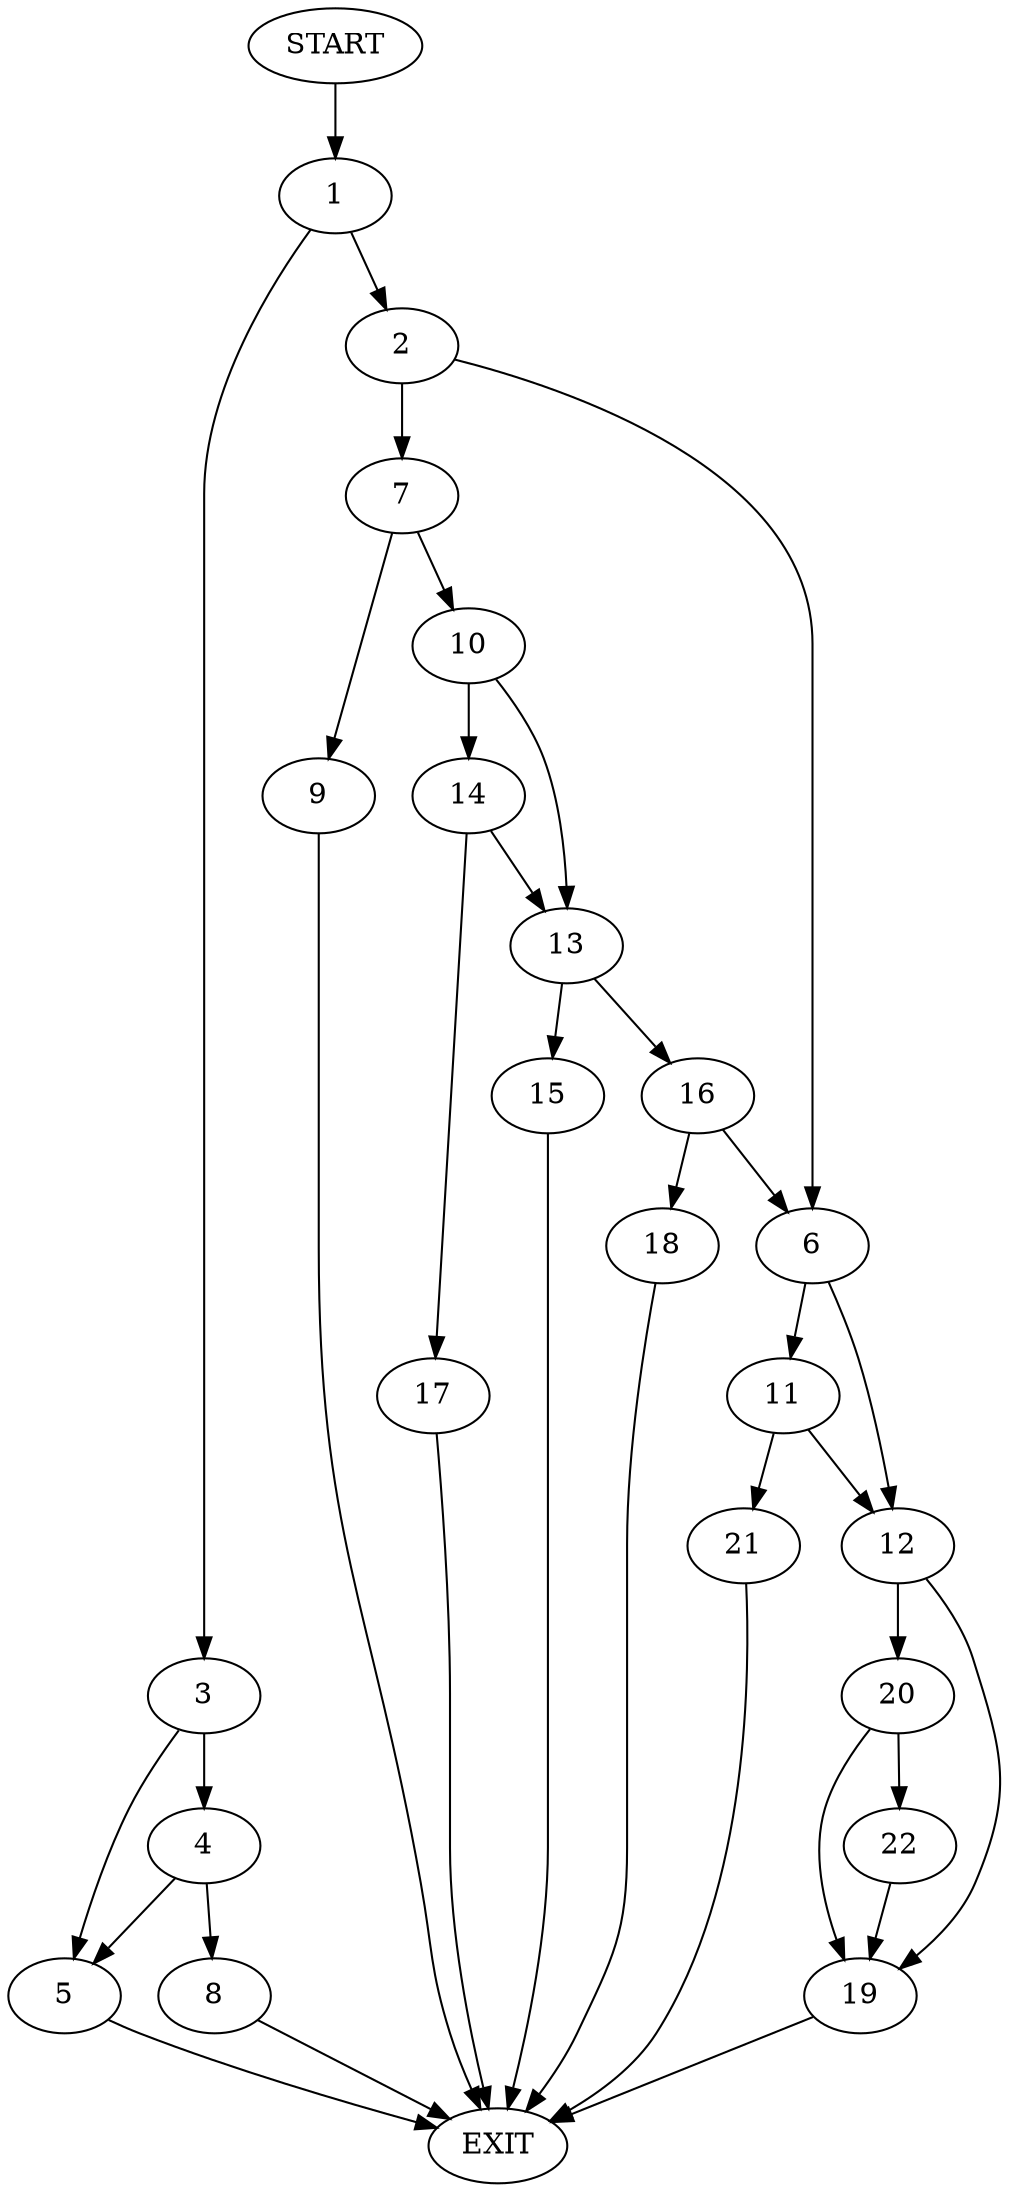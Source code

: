 digraph {
0 [label="START"]
23 [label="EXIT"]
0 -> 1
1 -> 2
1 -> 3
3 -> 4
3 -> 5
2 -> 6
2 -> 7
4 -> 5
4 -> 8
5 -> 23
8 -> 23
7 -> 9
7 -> 10
6 -> 11
6 -> 12
10 -> 13
10 -> 14
9 -> 23
13 -> 15
13 -> 16
14 -> 17
14 -> 13
17 -> 23
15 -> 23
16 -> 6
16 -> 18
18 -> 23
12 -> 19
12 -> 20
11 -> 12
11 -> 21
21 -> 23
19 -> 23
20 -> 19
20 -> 22
22 -> 19
}
